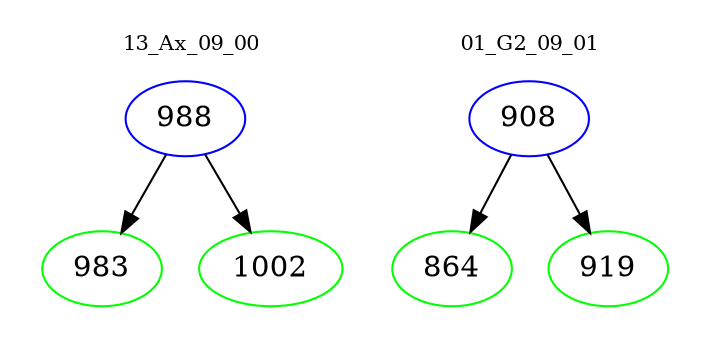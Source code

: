 digraph{
subgraph cluster_0 {
color = white
label = "13_Ax_09_00";
fontsize=10;
T0_988 [label="988", color="blue"]
T0_988 -> T0_983 [color="black"]
T0_983 [label="983", color="green"]
T0_988 -> T0_1002 [color="black"]
T0_1002 [label="1002", color="green"]
}
subgraph cluster_1 {
color = white
label = "01_G2_09_01";
fontsize=10;
T1_908 [label="908", color="blue"]
T1_908 -> T1_864 [color="black"]
T1_864 [label="864", color="green"]
T1_908 -> T1_919 [color="black"]
T1_919 [label="919", color="green"]
}
}
